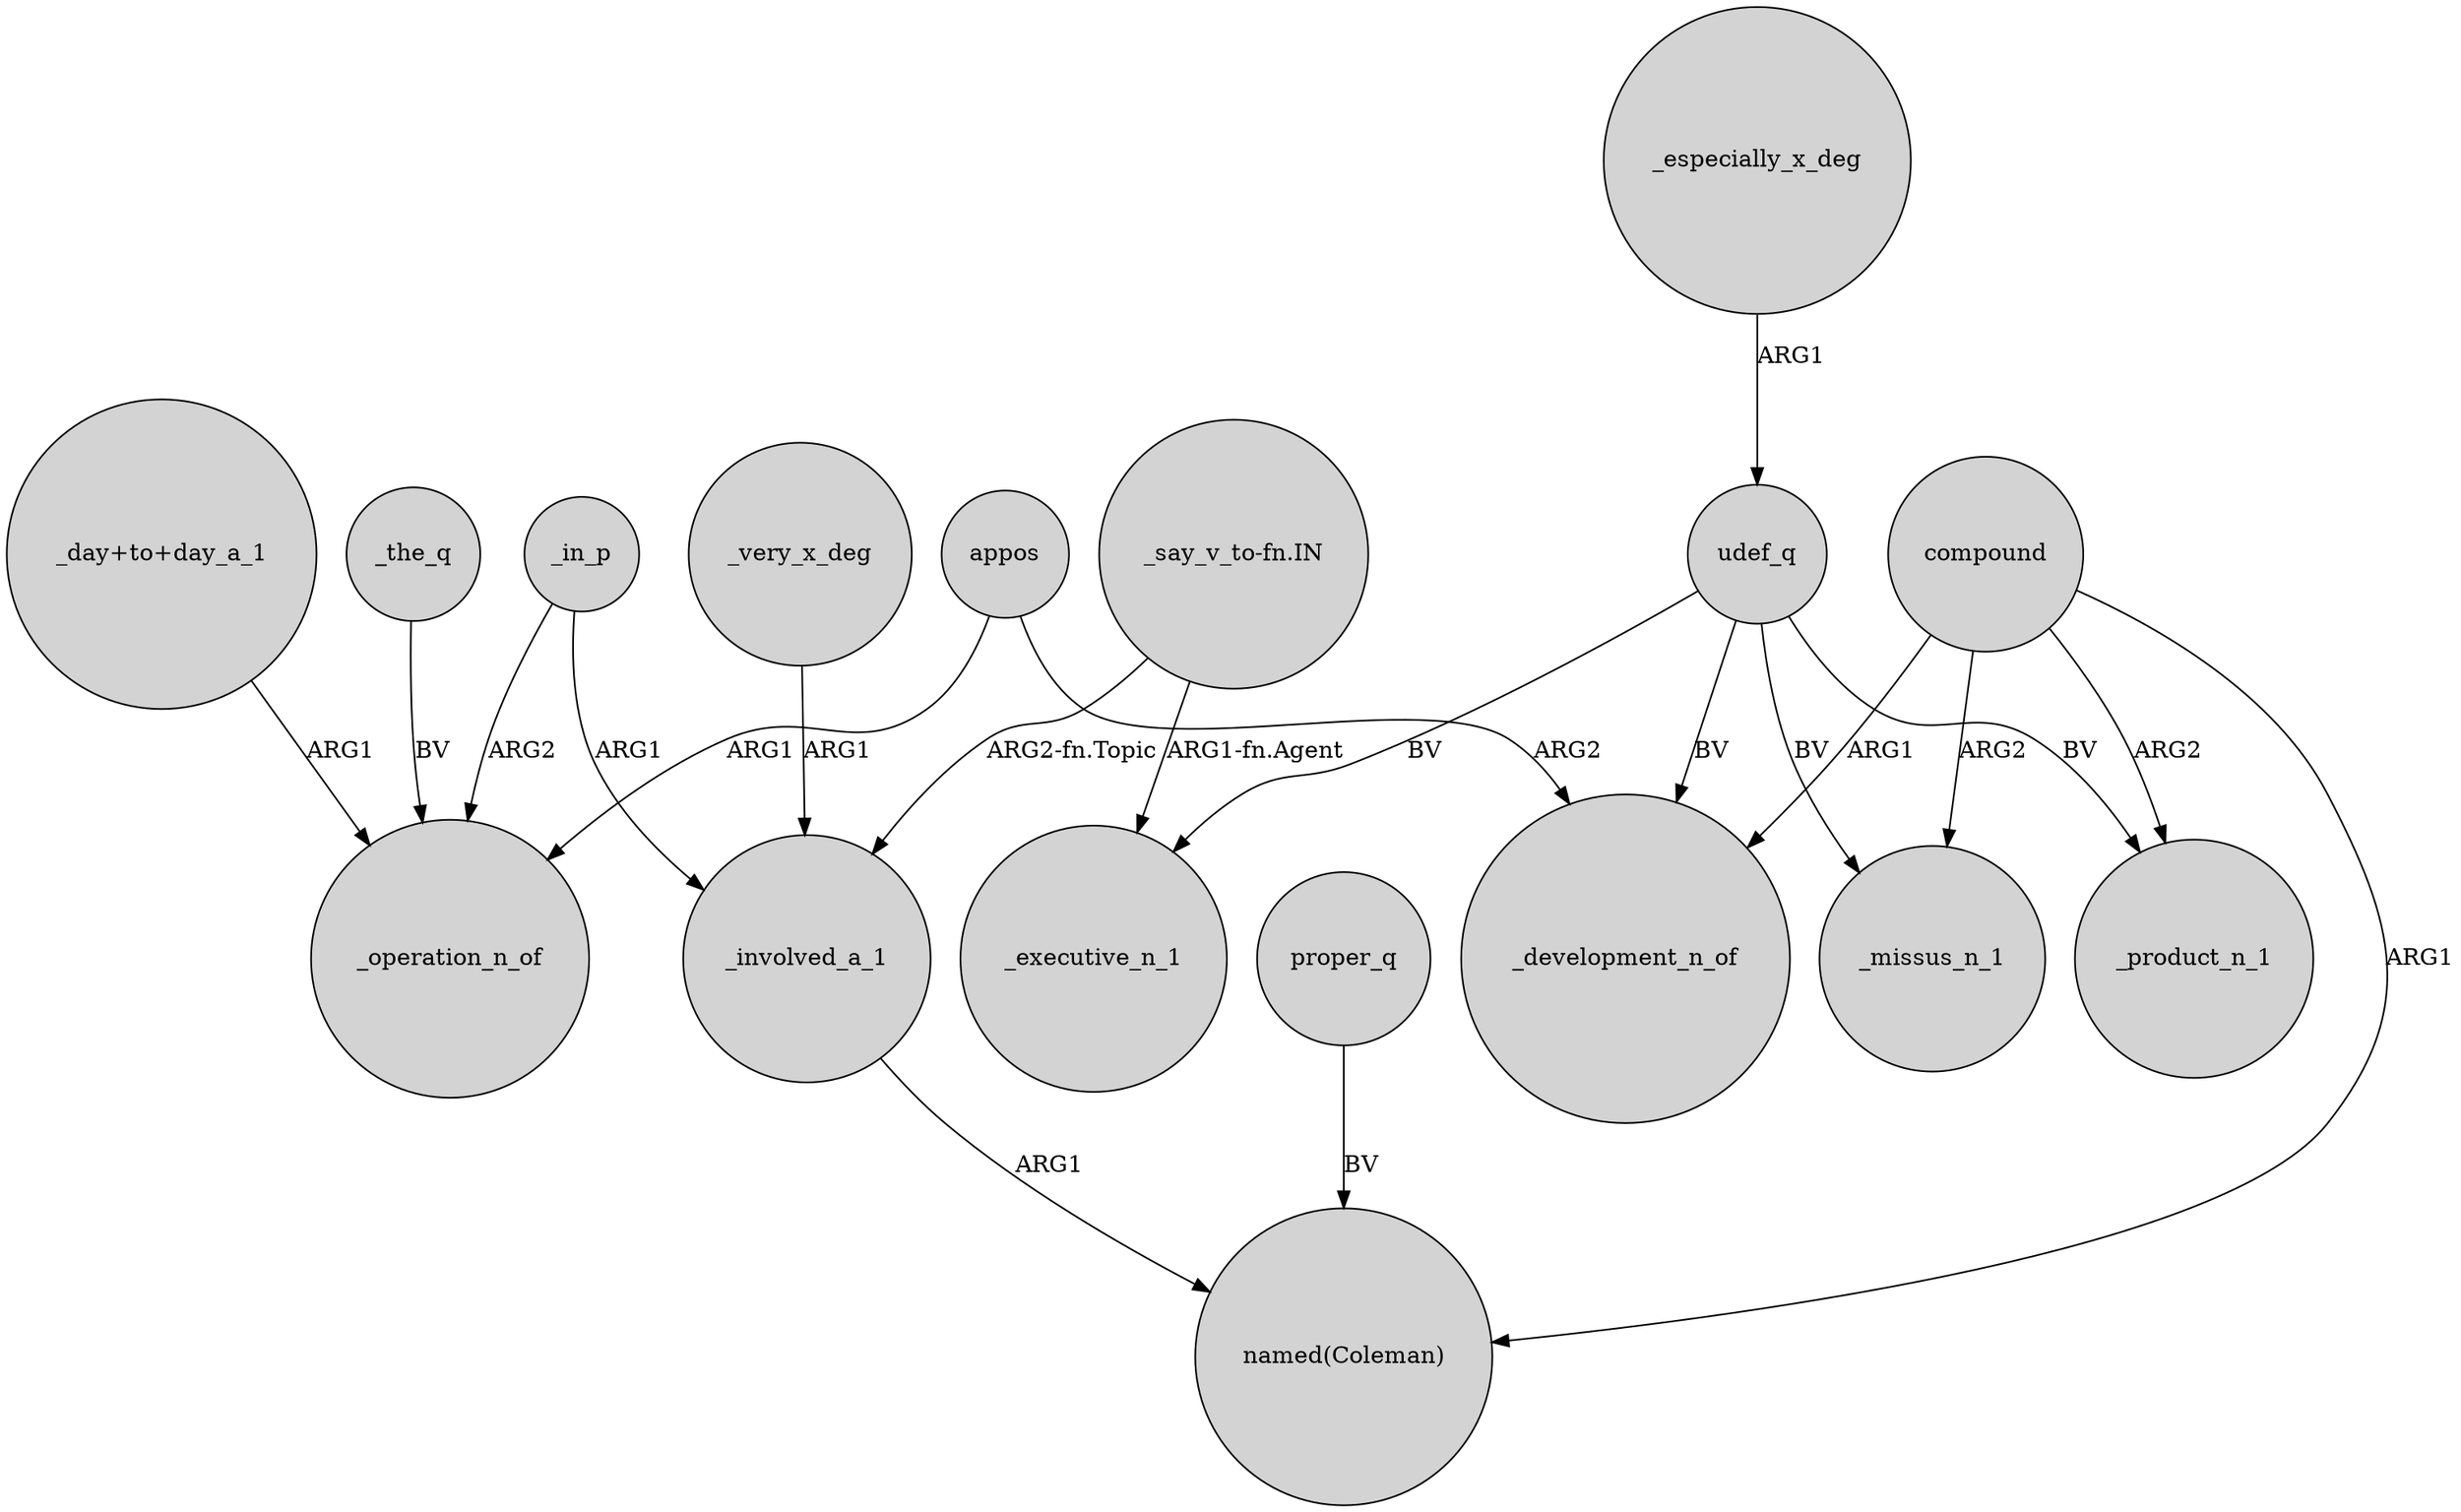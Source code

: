 digraph {
	node [shape=circle style=filled]
	appos -> _operation_n_of [label=ARG1]
	udef_q -> _executive_n_1 [label=BV]
	_the_q -> _operation_n_of [label=BV]
	"_day+to+day_a_1" -> _operation_n_of [label=ARG1]
	compound -> _missus_n_1 [label=ARG2]
	"_say_v_to-fn.IN" -> _involved_a_1 [label="ARG2-fn.Topic"]
	_in_p -> _operation_n_of [label=ARG2]
	compound -> _product_n_1 [label=ARG2]
	compound -> _development_n_of [label=ARG1]
	_involved_a_1 -> "named(Coleman)" [label=ARG1]
	udef_q -> _missus_n_1 [label=BV]
	appos -> _development_n_of [label=ARG2]
	compound -> "named(Coleman)" [label=ARG1]
	"_say_v_to-fn.IN" -> _executive_n_1 [label="ARG1-fn.Agent"]
	_in_p -> _involved_a_1 [label=ARG1]
	_especially_x_deg -> udef_q [label=ARG1]
	udef_q -> _development_n_of [label=BV]
	_very_x_deg -> _involved_a_1 [label=ARG1]
	udef_q -> _product_n_1 [label=BV]
	proper_q -> "named(Coleman)" [label=BV]
}
